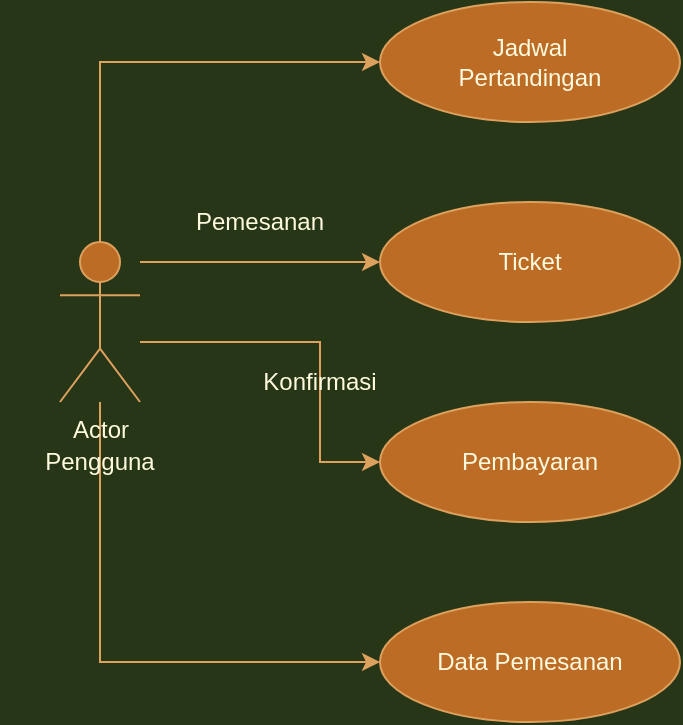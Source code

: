 <mxfile version="14.6.9" type="github">
  <diagram id="aNnYn375Hr0FhxKOwfkN" name="Page-1">
    <mxGraphModel dx="1019" dy="555" grid="1" gridSize="10" guides="1" tooltips="1" connect="1" arrows="1" fold="1" page="1" pageScale="1" pageWidth="1169" pageHeight="827" background="#283618" math="0" shadow="0">
      <root>
        <mxCell id="0" />
        <mxCell id="1" parent="0" />
        <mxCell id="WU4Rts5Jgu9MvhKs6F56-6" style="edgeStyle=orthogonalEdgeStyle;rounded=0;orthogonalLoop=1;jettySize=auto;html=1;entryX=0;entryY=0.5;entryDx=0;entryDy=0;labelBackgroundColor=#283618;strokeColor=#DDA15E;fontColor=#FEFAE0;" edge="1" parent="1" source="WU4Rts5Jgu9MvhKs6F56-1" target="WU4Rts5Jgu9MvhKs6F56-2">
          <mxGeometry relative="1" as="geometry">
            <Array as="points">
              <mxPoint x="50" y="80" />
            </Array>
          </mxGeometry>
        </mxCell>
        <mxCell id="WU4Rts5Jgu9MvhKs6F56-7" style="edgeStyle=orthogonalEdgeStyle;rounded=0;orthogonalLoop=1;jettySize=auto;html=1;entryX=0;entryY=0.5;entryDx=0;entryDy=0;labelBackgroundColor=#283618;strokeColor=#DDA15E;fontColor=#FEFAE0;" edge="1" parent="1" source="WU4Rts5Jgu9MvhKs6F56-1" target="WU4Rts5Jgu9MvhKs6F56-3">
          <mxGeometry relative="1" as="geometry">
            <Array as="points">
              <mxPoint x="100" y="180" />
              <mxPoint x="100" y="180" />
            </Array>
          </mxGeometry>
        </mxCell>
        <mxCell id="WU4Rts5Jgu9MvhKs6F56-8" style="edgeStyle=orthogonalEdgeStyle;rounded=0;orthogonalLoop=1;jettySize=auto;html=1;entryX=0;entryY=0.5;entryDx=0;entryDy=0;labelBackgroundColor=#283618;strokeColor=#DDA15E;fontColor=#FEFAE0;" edge="1" parent="1" source="WU4Rts5Jgu9MvhKs6F56-1" target="WU4Rts5Jgu9MvhKs6F56-5">
          <mxGeometry relative="1" as="geometry">
            <Array as="points">
              <mxPoint x="160" y="220" />
              <mxPoint x="160" y="280" />
            </Array>
          </mxGeometry>
        </mxCell>
        <mxCell id="WU4Rts5Jgu9MvhKs6F56-9" style="edgeStyle=orthogonalEdgeStyle;rounded=0;orthogonalLoop=1;jettySize=auto;html=1;entryX=0;entryY=0.5;entryDx=0;entryDy=0;labelBackgroundColor=#283618;strokeColor=#DDA15E;fontColor=#FEFAE0;" edge="1" parent="1" source="WU4Rts5Jgu9MvhKs6F56-1" target="WU4Rts5Jgu9MvhKs6F56-4">
          <mxGeometry relative="1" as="geometry">
            <Array as="points">
              <mxPoint x="50" y="380" />
            </Array>
          </mxGeometry>
        </mxCell>
        <mxCell id="WU4Rts5Jgu9MvhKs6F56-1" value="Actor" style="shape=umlActor;verticalLabelPosition=bottom;verticalAlign=top;html=1;outlineConnect=0;fillColor=#BC6C25;strokeColor=#DDA15E;fontColor=#FEFAE0;" vertex="1" parent="1">
          <mxGeometry x="30" y="170" width="40" height="80" as="geometry" />
        </mxCell>
        <mxCell id="WU4Rts5Jgu9MvhKs6F56-2" value="" style="ellipse;whiteSpace=wrap;html=1;fillColor=#BC6C25;strokeColor=#DDA15E;fontColor=#FEFAE0;" vertex="1" parent="1">
          <mxGeometry x="190" y="50" width="150" height="60" as="geometry" />
        </mxCell>
        <mxCell id="WU4Rts5Jgu9MvhKs6F56-3" value="" style="ellipse;whiteSpace=wrap;html=1;fillColor=#BC6C25;strokeColor=#DDA15E;fontColor=#FEFAE0;" vertex="1" parent="1">
          <mxGeometry x="190" y="150" width="150" height="60" as="geometry" />
        </mxCell>
        <mxCell id="WU4Rts5Jgu9MvhKs6F56-4" value="" style="ellipse;whiteSpace=wrap;html=1;fillColor=#BC6C25;strokeColor=#DDA15E;fontColor=#FEFAE0;" vertex="1" parent="1">
          <mxGeometry x="190" y="350" width="150" height="60" as="geometry" />
        </mxCell>
        <mxCell id="WU4Rts5Jgu9MvhKs6F56-5" value="" style="ellipse;whiteSpace=wrap;html=1;fillColor=#BC6C25;strokeColor=#DDA15E;fontColor=#FEFAE0;" vertex="1" parent="1">
          <mxGeometry x="190" y="250" width="150" height="60" as="geometry" />
        </mxCell>
        <mxCell id="WU4Rts5Jgu9MvhKs6F56-10" value="Data Pemesanan" style="text;html=1;strokeColor=none;fillColor=none;align=center;verticalAlign=middle;whiteSpace=wrap;rounded=0;fontColor=#FEFAE0;" vertex="1" parent="1">
          <mxGeometry x="215" y="370" width="100" height="20" as="geometry" />
        </mxCell>
        <mxCell id="WU4Rts5Jgu9MvhKs6F56-11" value="Pembayaran" style="text;html=1;strokeColor=none;fillColor=none;align=center;verticalAlign=middle;whiteSpace=wrap;rounded=0;fontColor=#FEFAE0;" vertex="1" parent="1">
          <mxGeometry x="215" y="270" width="100" height="20" as="geometry" />
        </mxCell>
        <mxCell id="WU4Rts5Jgu9MvhKs6F56-12" value="Ticket" style="text;html=1;strokeColor=none;fillColor=none;align=center;verticalAlign=middle;whiteSpace=wrap;rounded=0;fontColor=#FEFAE0;" vertex="1" parent="1">
          <mxGeometry x="215" y="170" width="100" height="20" as="geometry" />
        </mxCell>
        <mxCell id="WU4Rts5Jgu9MvhKs6F56-13" value="Jadwal Pertandingan" style="text;html=1;strokeColor=none;fillColor=none;align=center;verticalAlign=middle;whiteSpace=wrap;rounded=0;fontColor=#FEFAE0;" vertex="1" parent="1">
          <mxGeometry x="215" y="70" width="100" height="20" as="geometry" />
        </mxCell>
        <mxCell id="WU4Rts5Jgu9MvhKs6F56-14" value="Pengguna" style="text;html=1;strokeColor=none;fillColor=none;align=center;verticalAlign=middle;whiteSpace=wrap;rounded=0;fontColor=#FEFAE0;" vertex="1" parent="1">
          <mxGeometry y="270" width="100" height="20" as="geometry" />
        </mxCell>
        <mxCell id="WU4Rts5Jgu9MvhKs6F56-15" value="Konfirmasi" style="text;html=1;strokeColor=none;fillColor=none;align=center;verticalAlign=middle;whiteSpace=wrap;rounded=0;fontColor=#FEFAE0;" vertex="1" parent="1">
          <mxGeometry x="110" y="230" width="100" height="20" as="geometry" />
        </mxCell>
        <mxCell id="WU4Rts5Jgu9MvhKs6F56-16" value="Pemesanan" style="text;html=1;strokeColor=none;fillColor=none;align=center;verticalAlign=middle;whiteSpace=wrap;rounded=0;fontColor=#FEFAE0;" vertex="1" parent="1">
          <mxGeometry x="80" y="150" width="100" height="20" as="geometry" />
        </mxCell>
      </root>
    </mxGraphModel>
  </diagram>
</mxfile>
